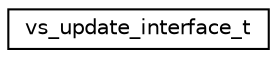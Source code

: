 digraph "Graphical Class Hierarchy"
{
 // LATEX_PDF_SIZE
  edge [fontname="Helvetica",fontsize="10",labelfontname="Helvetica",labelfontsize="10"];
  node [fontname="Helvetica",fontsize="10",shape=record];
  rankdir="LR";
  Node0 [label="vs_update_interface_t",height=0.2,width=0.4,color="black", fillcolor="white", style="filled",URL="$structvs__update__interface__t.html",tooltip="Update interface context."];
}
